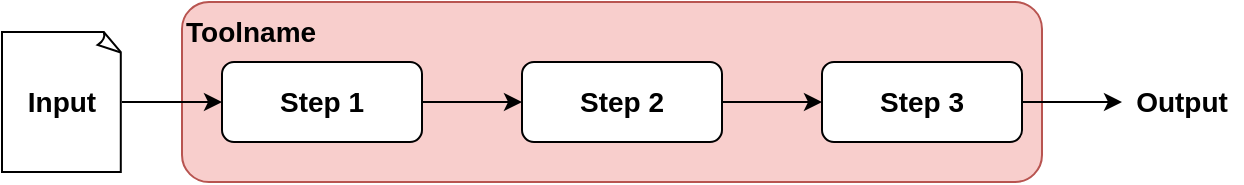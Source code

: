 <mxfile version="15.8.9" type="device"><diagram id="VHR4M9tJ4j3wyazTYB4S" name="Page-1"><mxGraphModel dx="1355" dy="805" grid="1" gridSize="10" guides="1" tooltips="1" connect="1" arrows="1" fold="1" page="1" pageScale="1" pageWidth="827" pageHeight="1169" math="0" shadow="0"><root><mxCell id="0"/><mxCell id="1" parent="0"/><mxCell id="Rhpa55DrP64Ux38dzrCe-8" value="&lt;b&gt;Toolname&lt;/b&gt;" style="rounded=1;whiteSpace=wrap;html=1;fontSize=14;fillColor=#f8cecc;strokeColor=#b85450;verticalAlign=top;align=left;" vertex="1" parent="1"><mxGeometry x="160" y="120" width="430" height="90" as="geometry"/></mxCell><mxCell id="Rhpa55DrP64Ux38dzrCe-4" style="edgeStyle=orthogonalEdgeStyle;rounded=0;orthogonalLoop=1;jettySize=auto;html=1;fontSize=14;" edge="1" parent="1" source="Rhpa55DrP64Ux38dzrCe-1" target="Rhpa55DrP64Ux38dzrCe-2"><mxGeometry relative="1" as="geometry"/></mxCell><mxCell id="Rhpa55DrP64Ux38dzrCe-1" value="&lt;b&gt;&lt;font style=&quot;font-size: 14px&quot;&gt;Step 1&lt;/font&gt;&lt;/b&gt;" style="rounded=1;whiteSpace=wrap;html=1;" vertex="1" parent="1"><mxGeometry x="180" y="150" width="100" height="40" as="geometry"/></mxCell><mxCell id="Rhpa55DrP64Ux38dzrCe-5" style="edgeStyle=orthogonalEdgeStyle;rounded=0;orthogonalLoop=1;jettySize=auto;html=1;entryX=0;entryY=0.5;entryDx=0;entryDy=0;fontSize=14;" edge="1" parent="1" source="Rhpa55DrP64Ux38dzrCe-2" target="Rhpa55DrP64Ux38dzrCe-3"><mxGeometry relative="1" as="geometry"/></mxCell><mxCell id="Rhpa55DrP64Ux38dzrCe-2" value="&lt;b&gt;&lt;font style=&quot;font-size: 14px&quot;&gt;Step 2&lt;/font&gt;&lt;/b&gt;" style="rounded=1;whiteSpace=wrap;html=1;" vertex="1" parent="1"><mxGeometry x="330" y="150" width="100" height="40" as="geometry"/></mxCell><mxCell id="Rhpa55DrP64Ux38dzrCe-9" style="edgeStyle=orthogonalEdgeStyle;rounded=0;orthogonalLoop=1;jettySize=auto;html=1;fontSize=14;" edge="1" parent="1" source="Rhpa55DrP64Ux38dzrCe-3" target="Rhpa55DrP64Ux38dzrCe-10"><mxGeometry relative="1" as="geometry"><mxPoint x="660" y="170" as="targetPoint"/></mxGeometry></mxCell><mxCell id="Rhpa55DrP64Ux38dzrCe-3" value="&lt;b&gt;&lt;font style=&quot;font-size: 14px&quot;&gt;Step 3&lt;/font&gt;&lt;/b&gt;" style="rounded=1;whiteSpace=wrap;html=1;" vertex="1" parent="1"><mxGeometry x="480" y="150" width="100" height="40" as="geometry"/></mxCell><mxCell id="Rhpa55DrP64Ux38dzrCe-7" style="edgeStyle=orthogonalEdgeStyle;rounded=0;orthogonalLoop=1;jettySize=auto;html=1;entryX=0;entryY=0.5;entryDx=0;entryDy=0;fontSize=14;" edge="1" parent="1" source="Rhpa55DrP64Ux38dzrCe-6" target="Rhpa55DrP64Ux38dzrCe-1"><mxGeometry relative="1" as="geometry"/></mxCell><mxCell id="Rhpa55DrP64Ux38dzrCe-6" value="&lt;b&gt;Input&lt;/b&gt;" style="whiteSpace=wrap;html=1;shape=mxgraph.basic.document;fontSize=14;" vertex="1" parent="1"><mxGeometry x="70" y="135" width="60" height="70" as="geometry"/></mxCell><mxCell id="Rhpa55DrP64Ux38dzrCe-10" value="&lt;b&gt;Output&lt;/b&gt;" style="text;html=1;strokeColor=none;fillColor=none;align=center;verticalAlign=middle;whiteSpace=wrap;rounded=0;fontSize=14;" vertex="1" parent="1"><mxGeometry x="630" y="155" width="60" height="30" as="geometry"/></mxCell></root></mxGraphModel></diagram></mxfile>